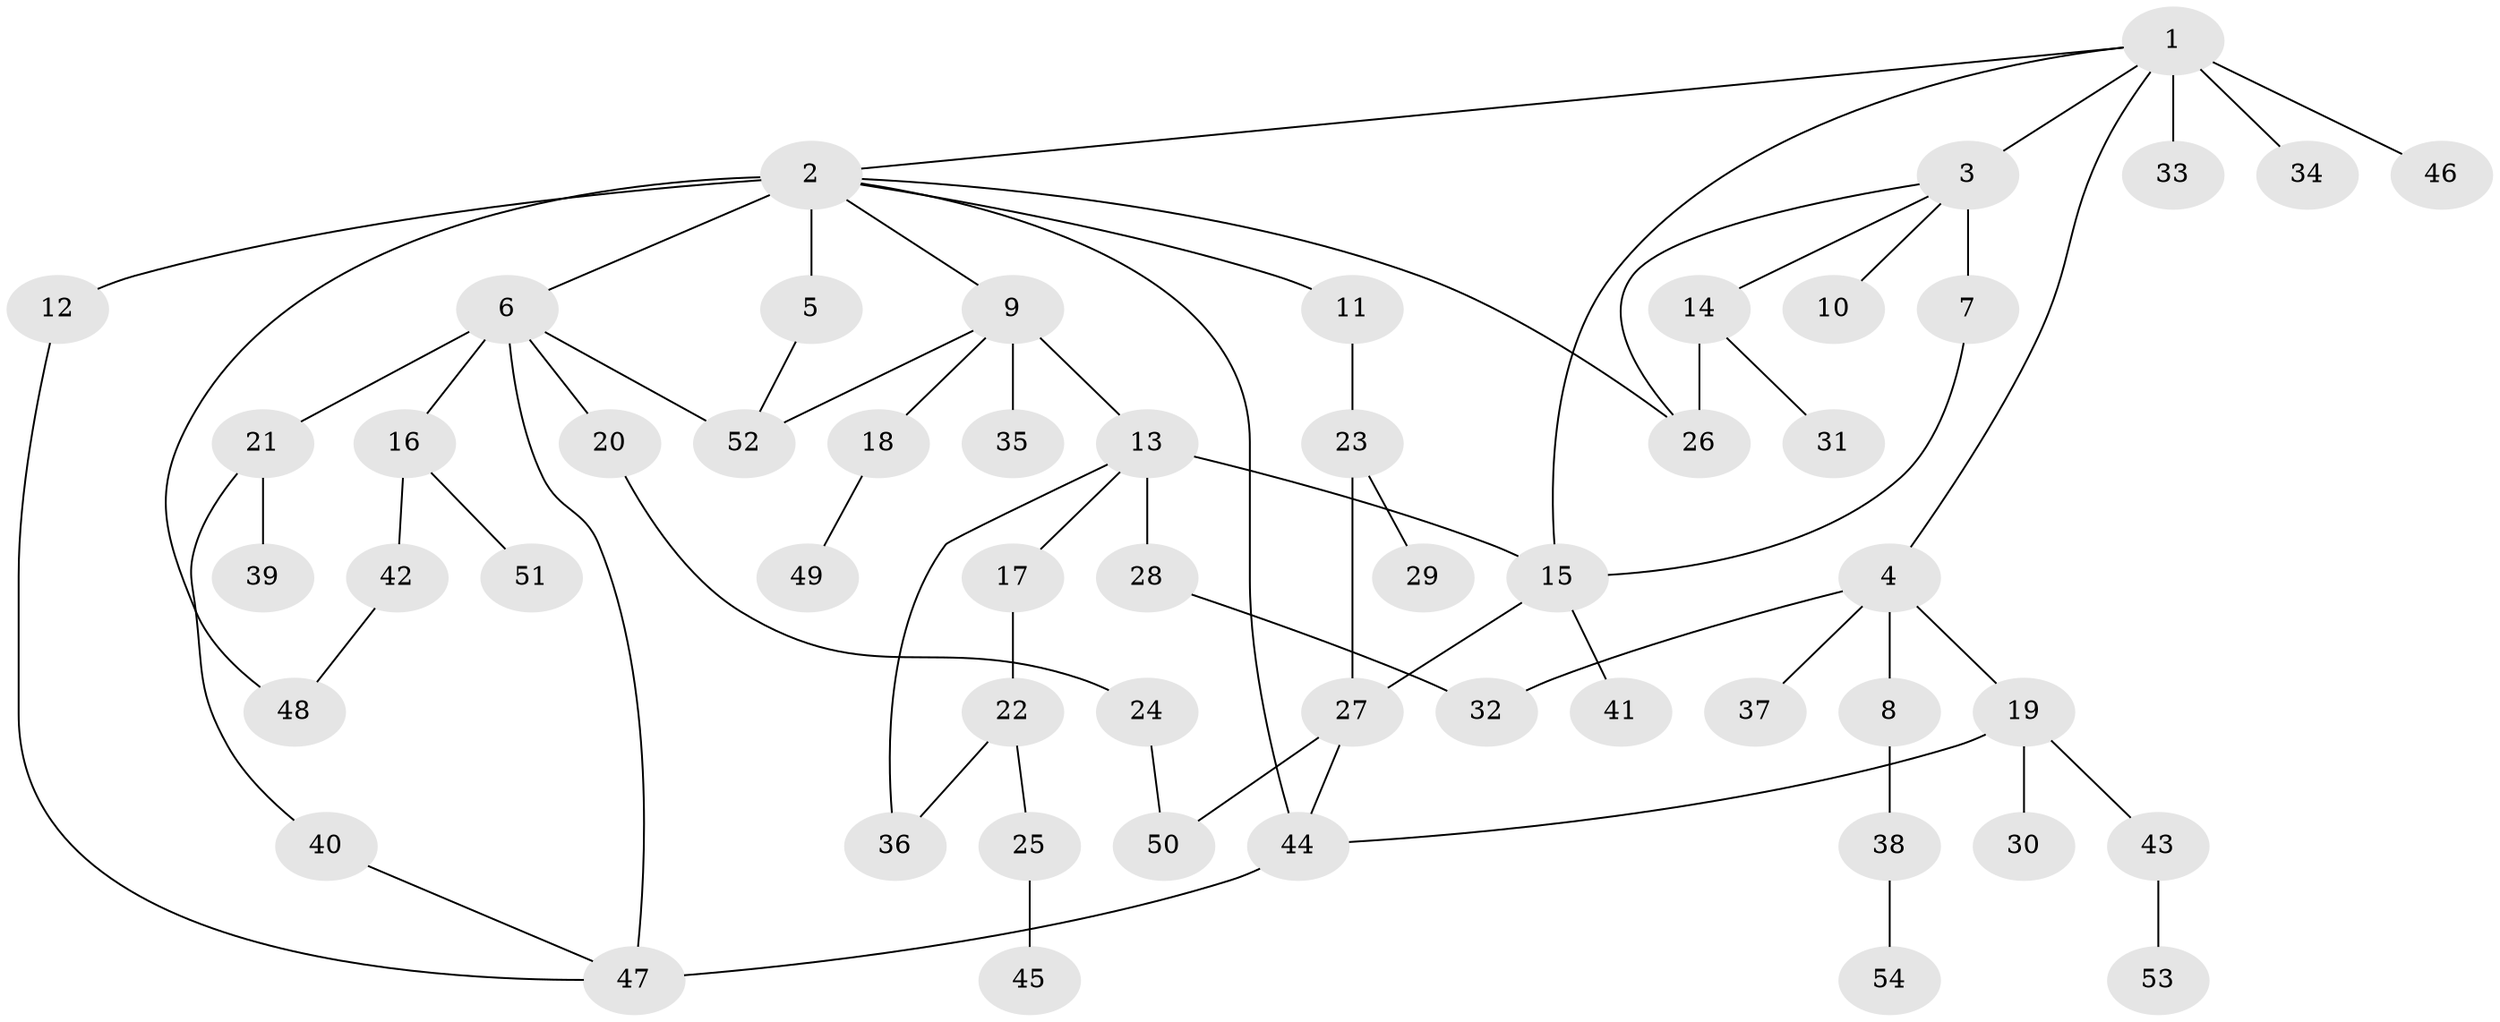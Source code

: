 // original degree distribution, {12: 0.007633587786259542, 15: 0.007633587786259542, 14: 0.007633587786259542, 10: 0.015267175572519083, 2: 0.16030534351145037, 9: 0.015267175572519083, 1: 0.5801526717557252, 4: 0.05343511450381679, 3: 0.11450381679389313, 7: 0.015267175572519083, 5: 0.015267175572519083, 6: 0.007633587786259542}
// Generated by graph-tools (version 1.1) at 2025/50/03/04/25 22:50:41]
// undirected, 54 vertices, 69 edges
graph export_dot {
  node [color=gray90,style=filled];
  1;
  2;
  3;
  4;
  5;
  6;
  7;
  8;
  9;
  10;
  11;
  12;
  13;
  14;
  15;
  16;
  17;
  18;
  19;
  20;
  21;
  22;
  23;
  24;
  25;
  26;
  27;
  28;
  29;
  30;
  31;
  32;
  33;
  34;
  35;
  36;
  37;
  38;
  39;
  40;
  41;
  42;
  43;
  44;
  45;
  46;
  47;
  48;
  49;
  50;
  51;
  52;
  53;
  54;
  1 -- 2 [weight=1.0];
  1 -- 3 [weight=1.0];
  1 -- 4 [weight=1.0];
  1 -- 15 [weight=1.0];
  1 -- 33 [weight=4.0];
  1 -- 34 [weight=1.0];
  1 -- 46 [weight=1.0];
  2 -- 5 [weight=5.0];
  2 -- 6 [weight=1.0];
  2 -- 9 [weight=1.0];
  2 -- 11 [weight=1.0];
  2 -- 12 [weight=2.0];
  2 -- 26 [weight=1.0];
  2 -- 44 [weight=1.0];
  2 -- 48 [weight=1.0];
  3 -- 7 [weight=8.0];
  3 -- 10 [weight=1.0];
  3 -- 14 [weight=1.0];
  3 -- 26 [weight=1.0];
  4 -- 8 [weight=4.0];
  4 -- 19 [weight=1.0];
  4 -- 32 [weight=1.0];
  4 -- 37 [weight=1.0];
  5 -- 52 [weight=1.0];
  6 -- 16 [weight=2.0];
  6 -- 20 [weight=1.0];
  6 -- 21 [weight=1.0];
  6 -- 47 [weight=1.0];
  6 -- 52 [weight=1.0];
  7 -- 15 [weight=1.0];
  8 -- 38 [weight=1.0];
  9 -- 13 [weight=1.0];
  9 -- 18 [weight=1.0];
  9 -- 35 [weight=4.0];
  9 -- 52 [weight=1.0];
  11 -- 23 [weight=1.0];
  12 -- 47 [weight=1.0];
  13 -- 15 [weight=5.0];
  13 -- 17 [weight=1.0];
  13 -- 28 [weight=1.0];
  13 -- 36 [weight=1.0];
  14 -- 26 [weight=4.0];
  14 -- 31 [weight=1.0];
  15 -- 27 [weight=1.0];
  15 -- 41 [weight=1.0];
  16 -- 42 [weight=1.0];
  16 -- 51 [weight=1.0];
  17 -- 22 [weight=1.0];
  18 -- 49 [weight=1.0];
  19 -- 30 [weight=1.0];
  19 -- 43 [weight=1.0];
  19 -- 44 [weight=1.0];
  20 -- 24 [weight=1.0];
  21 -- 39 [weight=4.0];
  21 -- 40 [weight=1.0];
  22 -- 25 [weight=1.0];
  22 -- 36 [weight=1.0];
  23 -- 27 [weight=1.0];
  23 -- 29 [weight=1.0];
  24 -- 50 [weight=1.0];
  25 -- 45 [weight=1.0];
  27 -- 44 [weight=1.0];
  27 -- 50 [weight=1.0];
  28 -- 32 [weight=1.0];
  38 -- 54 [weight=1.0];
  40 -- 47 [weight=1.0];
  42 -- 48 [weight=1.0];
  43 -- 53 [weight=1.0];
  44 -- 47 [weight=2.0];
}
